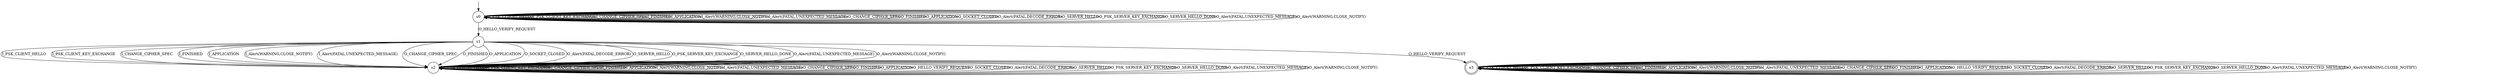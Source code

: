 digraph g {

	s0 [shape="circle" label="s0"];
	s1 [shape="circle" label="s1"];
	s2 [shape="circle" label="s2"];
	s3 [shape="doublecircle" label="s3"];
	s0 -> s0 [label="I_PSK_CLIENT_HELLO"];
	s0 -> s0 [label="I_PSK_CLIENT_KEY_EXCHANGE"];
	s0 -> s0 [label="I_CHANGE_CIPHER_SPEC"];
	s0 -> s0 [label="I_FINISHED"];
	s0 -> s0 [label="I_APPLICATION"];
	s0 -> s0 [label="I_Alert(WARNING,CLOSE_NOTIFY)"];
	s0 -> s0 [label="I_Alert(FATAL,UNEXPECTED_MESSAGE)"];
	s0 -> s0 [label="O_CHANGE_CIPHER_SPEC"];
	s0 -> s0 [label="O_FINISHED"];
	s0 -> s0 [label="O_APPLICATION"];
	s0 -> s1 [label="O_HELLO_VERIFY_REQUEST"];
	s0 -> s0 [label="O_SOCKET_CLOSED"];
	s0 -> s0 [label="O_Alert(FATAL,DECODE_ERROR)"];
	s0 -> s0 [label="O_SERVER_HELLO"];
	s0 -> s0 [label="O_PSK_SERVER_KEY_EXCHANGE"];
	s0 -> s0 [label="O_SERVER_HELLO_DONE"];
	s0 -> s0 [label="O_Alert(FATAL,UNEXPECTED_MESSAGE)"];
	s0 -> s0 [label="O_Alert(WARNING,CLOSE_NOTIFY)"];
	s1 -> s2 [label="I_PSK_CLIENT_HELLO"];
	s1 -> s2 [label="I_PSK_CLIENT_KEY_EXCHANGE"];
	s1 -> s2 [label="I_CHANGE_CIPHER_SPEC"];
	s1 -> s2 [label="I_FINISHED"];
	s1 -> s2 [label="I_APPLICATION"];
	s1 -> s2 [label="I_Alert(WARNING,CLOSE_NOTIFY)"];
	s1 -> s2 [label="I_Alert(FATAL,UNEXPECTED_MESSAGE)"];
	s1 -> s2 [label="O_CHANGE_CIPHER_SPEC"];
	s1 -> s2 [label="O_FINISHED"];
	s1 -> s2 [label="O_APPLICATION"];
	s1 -> s3 [label="O_HELLO_VERIFY_REQUEST"];
	s1 -> s2 [label="O_SOCKET_CLOSED"];
	s1 -> s2 [label="O_Alert(FATAL,DECODE_ERROR)"];
	s1 -> s2 [label="O_SERVER_HELLO"];
	s1 -> s2 [label="O_PSK_SERVER_KEY_EXCHANGE"];
	s1 -> s2 [label="O_SERVER_HELLO_DONE"];
	s1 -> s2 [label="O_Alert(FATAL,UNEXPECTED_MESSAGE)"];
	s1 -> s2 [label="O_Alert(WARNING,CLOSE_NOTIFY)"];
	s2 -> s2 [label="I_PSK_CLIENT_HELLO"];
	s2 -> s2 [label="I_PSK_CLIENT_KEY_EXCHANGE"];
	s2 -> s2 [label="I_CHANGE_CIPHER_SPEC"];
	s2 -> s2 [label="I_FINISHED"];
	s2 -> s2 [label="I_APPLICATION"];
	s2 -> s2 [label="I_Alert(WARNING,CLOSE_NOTIFY)"];
	s2 -> s2 [label="I_Alert(FATAL,UNEXPECTED_MESSAGE)"];
	s2 -> s2 [label="O_CHANGE_CIPHER_SPEC"];
	s2 -> s2 [label="O_FINISHED"];
	s2 -> s2 [label="O_APPLICATION"];
	s2 -> s2 [label="O_HELLO_VERIFY_REQUEST"];
	s2 -> s2 [label="O_SOCKET_CLOSED"];
	s2 -> s2 [label="O_Alert(FATAL,DECODE_ERROR)"];
	s2 -> s2 [label="O_SERVER_HELLO"];
	s2 -> s2 [label="O_PSK_SERVER_KEY_EXCHANGE"];
	s2 -> s2 [label="O_SERVER_HELLO_DONE"];
	s2 -> s2 [label="O_Alert(FATAL,UNEXPECTED_MESSAGE)"];
	s2 -> s2 [label="O_Alert(WARNING,CLOSE_NOTIFY)"];
	s3 -> s3 [label="I_PSK_CLIENT_HELLO"];
	s3 -> s3 [label="I_PSK_CLIENT_KEY_EXCHANGE"];
	s3 -> s3 [label="I_CHANGE_CIPHER_SPEC"];
	s3 -> s3 [label="I_FINISHED"];
	s3 -> s3 [label="I_APPLICATION"];
	s3 -> s3 [label="I_Alert(WARNING,CLOSE_NOTIFY)"];
	s3 -> s3 [label="I_Alert(FATAL,UNEXPECTED_MESSAGE)"];
	s3 -> s3 [label="O_CHANGE_CIPHER_SPEC"];
	s3 -> s3 [label="O_FINISHED"];
	s3 -> s3 [label="O_APPLICATION"];
	s3 -> s3 [label="O_HELLO_VERIFY_REQUEST"];
	s3 -> s3 [label="O_SOCKET_CLOSED"];
	s3 -> s3 [label="O_Alert(FATAL,DECODE_ERROR)"];
	s3 -> s3 [label="O_SERVER_HELLO"];
	s3 -> s3 [label="O_PSK_SERVER_KEY_EXCHANGE"];
	s3 -> s3 [label="O_SERVER_HELLO_DONE"];
	s3 -> s3 [label="O_Alert(FATAL,UNEXPECTED_MESSAGE)"];
	s3 -> s3 [label="O_Alert(WARNING,CLOSE_NOTIFY)"];

__start0 [label="" shape="none" width="0" height="0"];
__start0 -> s0;

}

